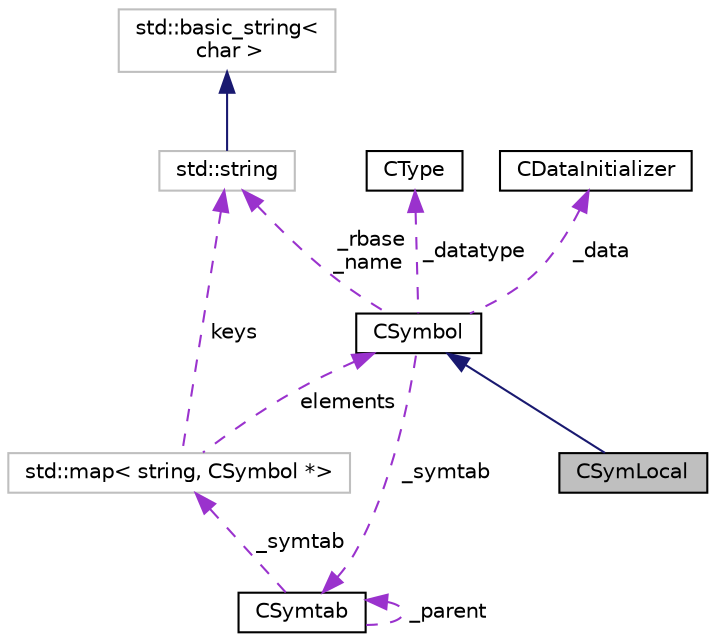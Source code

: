 digraph "CSymLocal"
{
  edge [fontname="Helvetica",fontsize="10",labelfontname="Helvetica",labelfontsize="10"];
  node [fontname="Helvetica",fontsize="10",shape=record];
  Node3 [label="CSymLocal",height=0.2,width=0.4,color="black", fillcolor="grey75", style="filled", fontcolor="black"];
  Node4 -> Node3 [dir="back",color="midnightblue",fontsize="10",style="solid",fontname="Helvetica"];
  Node4 [label="CSymbol",height=0.2,width=0.4,color="black", fillcolor="white", style="filled",URL="$classCSymbol.html",tooltip="SnuPL symbol. "];
  Node5 -> Node4 [dir="back",color="darkorchid3",fontsize="10",style="dashed",label=" _symtab" ,fontname="Helvetica"];
  Node5 [label="CSymtab",height=0.2,width=0.4,color="black", fillcolor="white", style="filled",URL="$classCSymtab.html",tooltip="SnuPL symbol table. "];
  Node5 -> Node5 [dir="back",color="darkorchid3",fontsize="10",style="dashed",label=" _parent" ,fontname="Helvetica"];
  Node6 -> Node5 [dir="back",color="darkorchid3",fontsize="10",style="dashed",label=" _symtab" ,fontname="Helvetica"];
  Node6 [label="std::map\< string, CSymbol *\>",height=0.2,width=0.4,color="grey75", fillcolor="white", style="filled"];
  Node7 -> Node6 [dir="back",color="darkorchid3",fontsize="10",style="dashed",label=" keys" ,fontname="Helvetica"];
  Node7 [label="std::string",height=0.2,width=0.4,color="grey75", fillcolor="white", style="filled",tooltip="STL class. "];
  Node8 -> Node7 [dir="back",color="midnightblue",fontsize="10",style="solid",fontname="Helvetica"];
  Node8 [label="std::basic_string\<\l char \>",height=0.2,width=0.4,color="grey75", fillcolor="white", style="filled",tooltip="STL class. "];
  Node4 -> Node6 [dir="back",color="darkorchid3",fontsize="10",style="dashed",label=" elements" ,fontname="Helvetica"];
  Node9 -> Node4 [dir="back",color="darkorchid3",fontsize="10",style="dashed",label=" _datatype" ,fontname="Helvetica"];
  Node9 [label="CType",height=0.2,width=0.4,color="black", fillcolor="white", style="filled",URL="$classCType.html",tooltip="SnuPL base type. "];
  Node10 -> Node4 [dir="back",color="darkorchid3",fontsize="10",style="dashed",label=" _data" ,fontname="Helvetica"];
  Node10 [label="CDataInitializer",height=0.2,width=0.4,color="black", fillcolor="white", style="filled",URL="$classCDataInitializer.html",tooltip="SnuPL data initializer. "];
  Node7 -> Node4 [dir="back",color="darkorchid3",fontsize="10",style="dashed",label=" _rbase\n_name" ,fontname="Helvetica"];
}
